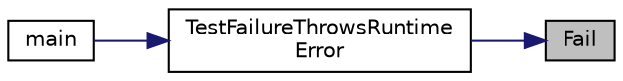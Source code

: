 digraph "Fail"
{
 // LATEX_PDF_SIZE
  bgcolor="transparent";
  edge [fontname="Helvetica",fontsize="10",labelfontname="Helvetica",labelfontsize="10"];
  node [fontname="Helvetica",fontsize="10",shape=record];
  rankdir="RL";
  Node1 [label="Fail",height=0.2,width=0.4,color="black", fillcolor="grey75", style="filled", fontcolor="black",tooltip=" "];
  Node1 -> Node2 [dir="back",color="midnightblue",fontsize="10",style="solid",fontname="Helvetica"];
  Node2 [label="TestFailureThrowsRuntime\lError",height=0.2,width=0.4,color="black",URL="$gtest__throw__on__failure__ex__test_8cc.html#a3ddff869a4b3365dd7a9c3727b996a1d",tooltip=" "];
  Node2 -> Node3 [dir="back",color="midnightblue",fontsize="10",style="solid",fontname="Helvetica"];
  Node3 [label="main",height=0.2,width=0.4,color="black",URL="$gtest__throw__on__failure__ex__test_8cc.html#a3c04138a5bfe5d72780bb7e82a18e627",tooltip=" "];
}
